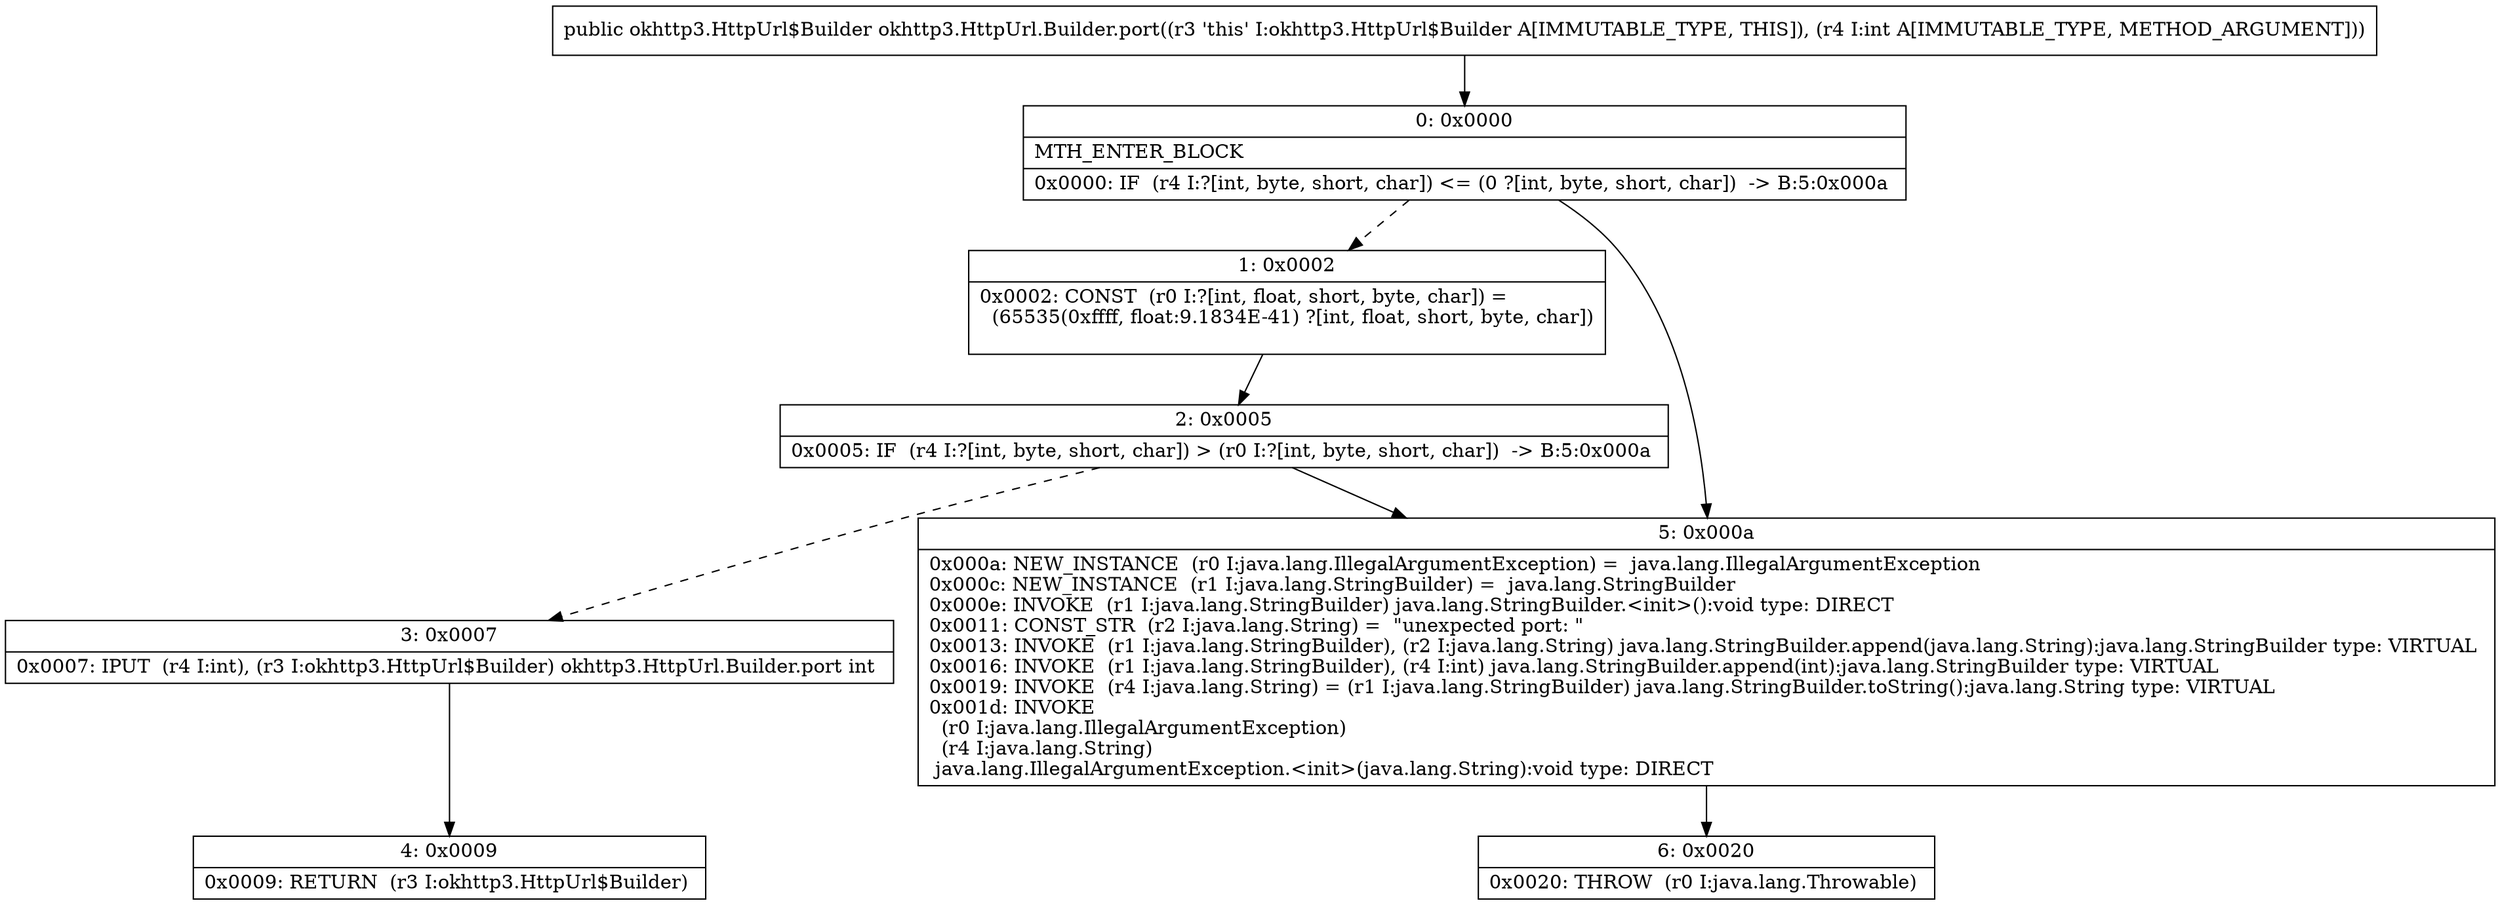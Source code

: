 digraph "CFG forokhttp3.HttpUrl.Builder.port(I)Lokhttp3\/HttpUrl$Builder;" {
Node_0 [shape=record,label="{0\:\ 0x0000|MTH_ENTER_BLOCK\l|0x0000: IF  (r4 I:?[int, byte, short, char]) \<= (0 ?[int, byte, short, char])  \-\> B:5:0x000a \l}"];
Node_1 [shape=record,label="{1\:\ 0x0002|0x0002: CONST  (r0 I:?[int, float, short, byte, char]) = \l  (65535(0xffff, float:9.1834E\-41) ?[int, float, short, byte, char])\l \l}"];
Node_2 [shape=record,label="{2\:\ 0x0005|0x0005: IF  (r4 I:?[int, byte, short, char]) \> (r0 I:?[int, byte, short, char])  \-\> B:5:0x000a \l}"];
Node_3 [shape=record,label="{3\:\ 0x0007|0x0007: IPUT  (r4 I:int), (r3 I:okhttp3.HttpUrl$Builder) okhttp3.HttpUrl.Builder.port int \l}"];
Node_4 [shape=record,label="{4\:\ 0x0009|0x0009: RETURN  (r3 I:okhttp3.HttpUrl$Builder) \l}"];
Node_5 [shape=record,label="{5\:\ 0x000a|0x000a: NEW_INSTANCE  (r0 I:java.lang.IllegalArgumentException) =  java.lang.IllegalArgumentException \l0x000c: NEW_INSTANCE  (r1 I:java.lang.StringBuilder) =  java.lang.StringBuilder \l0x000e: INVOKE  (r1 I:java.lang.StringBuilder) java.lang.StringBuilder.\<init\>():void type: DIRECT \l0x0011: CONST_STR  (r2 I:java.lang.String) =  \"unexpected port: \" \l0x0013: INVOKE  (r1 I:java.lang.StringBuilder), (r2 I:java.lang.String) java.lang.StringBuilder.append(java.lang.String):java.lang.StringBuilder type: VIRTUAL \l0x0016: INVOKE  (r1 I:java.lang.StringBuilder), (r4 I:int) java.lang.StringBuilder.append(int):java.lang.StringBuilder type: VIRTUAL \l0x0019: INVOKE  (r4 I:java.lang.String) = (r1 I:java.lang.StringBuilder) java.lang.StringBuilder.toString():java.lang.String type: VIRTUAL \l0x001d: INVOKE  \l  (r0 I:java.lang.IllegalArgumentException)\l  (r4 I:java.lang.String)\l java.lang.IllegalArgumentException.\<init\>(java.lang.String):void type: DIRECT \l}"];
Node_6 [shape=record,label="{6\:\ 0x0020|0x0020: THROW  (r0 I:java.lang.Throwable) \l}"];
MethodNode[shape=record,label="{public okhttp3.HttpUrl$Builder okhttp3.HttpUrl.Builder.port((r3 'this' I:okhttp3.HttpUrl$Builder A[IMMUTABLE_TYPE, THIS]), (r4 I:int A[IMMUTABLE_TYPE, METHOD_ARGUMENT])) }"];
MethodNode -> Node_0;
Node_0 -> Node_1[style=dashed];
Node_0 -> Node_5;
Node_1 -> Node_2;
Node_2 -> Node_3[style=dashed];
Node_2 -> Node_5;
Node_3 -> Node_4;
Node_5 -> Node_6;
}

